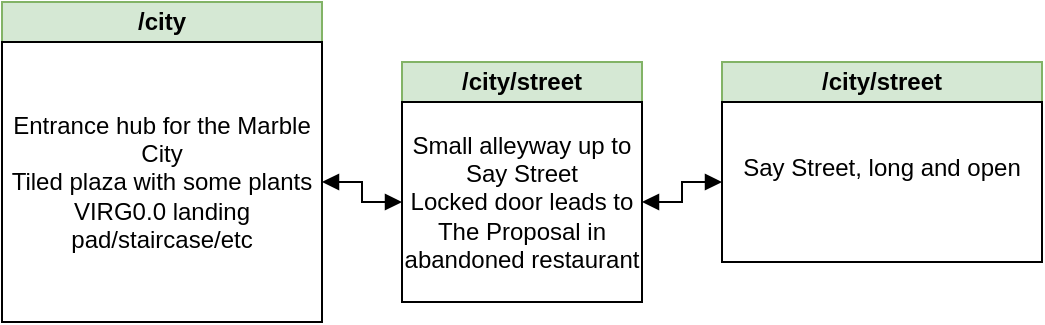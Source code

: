 <mxfile version="24.4.9" type="github">
  <diagram name="Page-1" id="w5A8AIrOjMRhdrz0gC7j">
    <mxGraphModel dx="793" dy="393" grid="1" gridSize="10" guides="1" tooltips="1" connect="1" arrows="1" fold="1" page="1" pageScale="1" pageWidth="2000" pageHeight="2000" math="0" shadow="0">
      <root>
        <mxCell id="0" />
        <mxCell id="1" parent="0" />
        <mxCell id="2grYgxtL75VepUmVmND1-1" value="/city" style="swimlane;whiteSpace=wrap;html=1;startSize=20;fillColor=#d5e8d4;strokeColor=#82b366;" vertex="1" parent="1">
          <mxGeometry x="520" y="420" width="160" height="160" as="geometry">
            <mxRectangle x="520" y="420" width="60" height="30" as="alternateBounds" />
          </mxGeometry>
        </mxCell>
        <mxCell id="2grYgxtL75VepUmVmND1-3" value="&lt;div style=&quot;&quot;&gt;&lt;span style=&quot;background-color: initial;&quot;&gt;Entrance hub for the Marble City&lt;/span&gt;&lt;/div&gt;&lt;div style=&quot;&quot;&gt;Tiled plaza with some plants&lt;/div&gt;&lt;div style=&quot;&quot;&gt;VIRG0.0 landing pad/staircase/etc&lt;/div&gt;" style="rounded=0;whiteSpace=wrap;html=1;align=center;" vertex="1" parent="2grYgxtL75VepUmVmND1-1">
          <mxGeometry y="20" width="160" height="140" as="geometry" />
        </mxCell>
        <mxCell id="2grYgxtL75VepUmVmND1-12" value="/city/street" style="swimlane;whiteSpace=wrap;html=1;startSize=20;fillColor=#d5e8d4;strokeColor=#82b366;" vertex="1" parent="1">
          <mxGeometry x="720" y="450" width="120" height="120" as="geometry">
            <mxRectangle x="760" y="420" width="60" height="30" as="alternateBounds" />
          </mxGeometry>
        </mxCell>
        <mxCell id="2grYgxtL75VepUmVmND1-14" value="&lt;span style=&quot;background-color: initial;&quot;&gt;Small alleyway up to Say Street&lt;/span&gt;&lt;br&gt;&lt;span style=&quot;background-color: initial;&quot;&gt;Locked door leads to The Proposal in abandoned restaurant&lt;/span&gt;" style="rounded=0;whiteSpace=wrap;html=1;" vertex="1" parent="2grYgxtL75VepUmVmND1-12">
          <mxGeometry y="20" width="120" height="100" as="geometry" />
        </mxCell>
        <mxCell id="2grYgxtL75VepUmVmND1-17" style="edgeStyle=orthogonalEdgeStyle;rounded=0;orthogonalLoop=1;jettySize=auto;html=1;exitX=1;exitY=0.5;exitDx=0;exitDy=0;entryX=0;entryY=0.5;entryDx=0;entryDy=0;strokeWidth=1;endArrow=block;endFill=1;startArrow=block;startFill=1;" edge="1" parent="1" source="2grYgxtL75VepUmVmND1-3" target="2grYgxtL75VepUmVmND1-14">
          <mxGeometry relative="1" as="geometry" />
        </mxCell>
        <mxCell id="2grYgxtL75VepUmVmND1-18" value="/city/street" style="swimlane;whiteSpace=wrap;html=1;startSize=20;fillColor=#d5e8d4;strokeColor=#82b366;" vertex="1" parent="1">
          <mxGeometry x="880" y="450" width="160" height="100" as="geometry">
            <mxRectangle x="760" y="420" width="60" height="30" as="alternateBounds" />
          </mxGeometry>
        </mxCell>
        <mxCell id="2grYgxtL75VepUmVmND1-19" value="Say Street, long and open&lt;div&gt;&lt;br&gt;&lt;/div&gt;" style="rounded=0;whiteSpace=wrap;html=1;" vertex="1" parent="2grYgxtL75VepUmVmND1-18">
          <mxGeometry y="20" width="160" height="80" as="geometry" />
        </mxCell>
        <mxCell id="2grYgxtL75VepUmVmND1-20" style="edgeStyle=orthogonalEdgeStyle;rounded=0;orthogonalLoop=1;jettySize=auto;html=1;exitX=1;exitY=0.5;exitDx=0;exitDy=0;entryX=0;entryY=0.5;entryDx=0;entryDy=0;strokeColor=default;strokeWidth=1;align=center;verticalAlign=middle;fontFamily=Helvetica;fontSize=11;fontColor=default;labelBackgroundColor=default;startArrow=block;startFill=1;endArrow=block;endFill=1;" edge="1" parent="1" source="2grYgxtL75VepUmVmND1-14" target="2grYgxtL75VepUmVmND1-19">
          <mxGeometry relative="1" as="geometry" />
        </mxCell>
      </root>
    </mxGraphModel>
  </diagram>
</mxfile>
